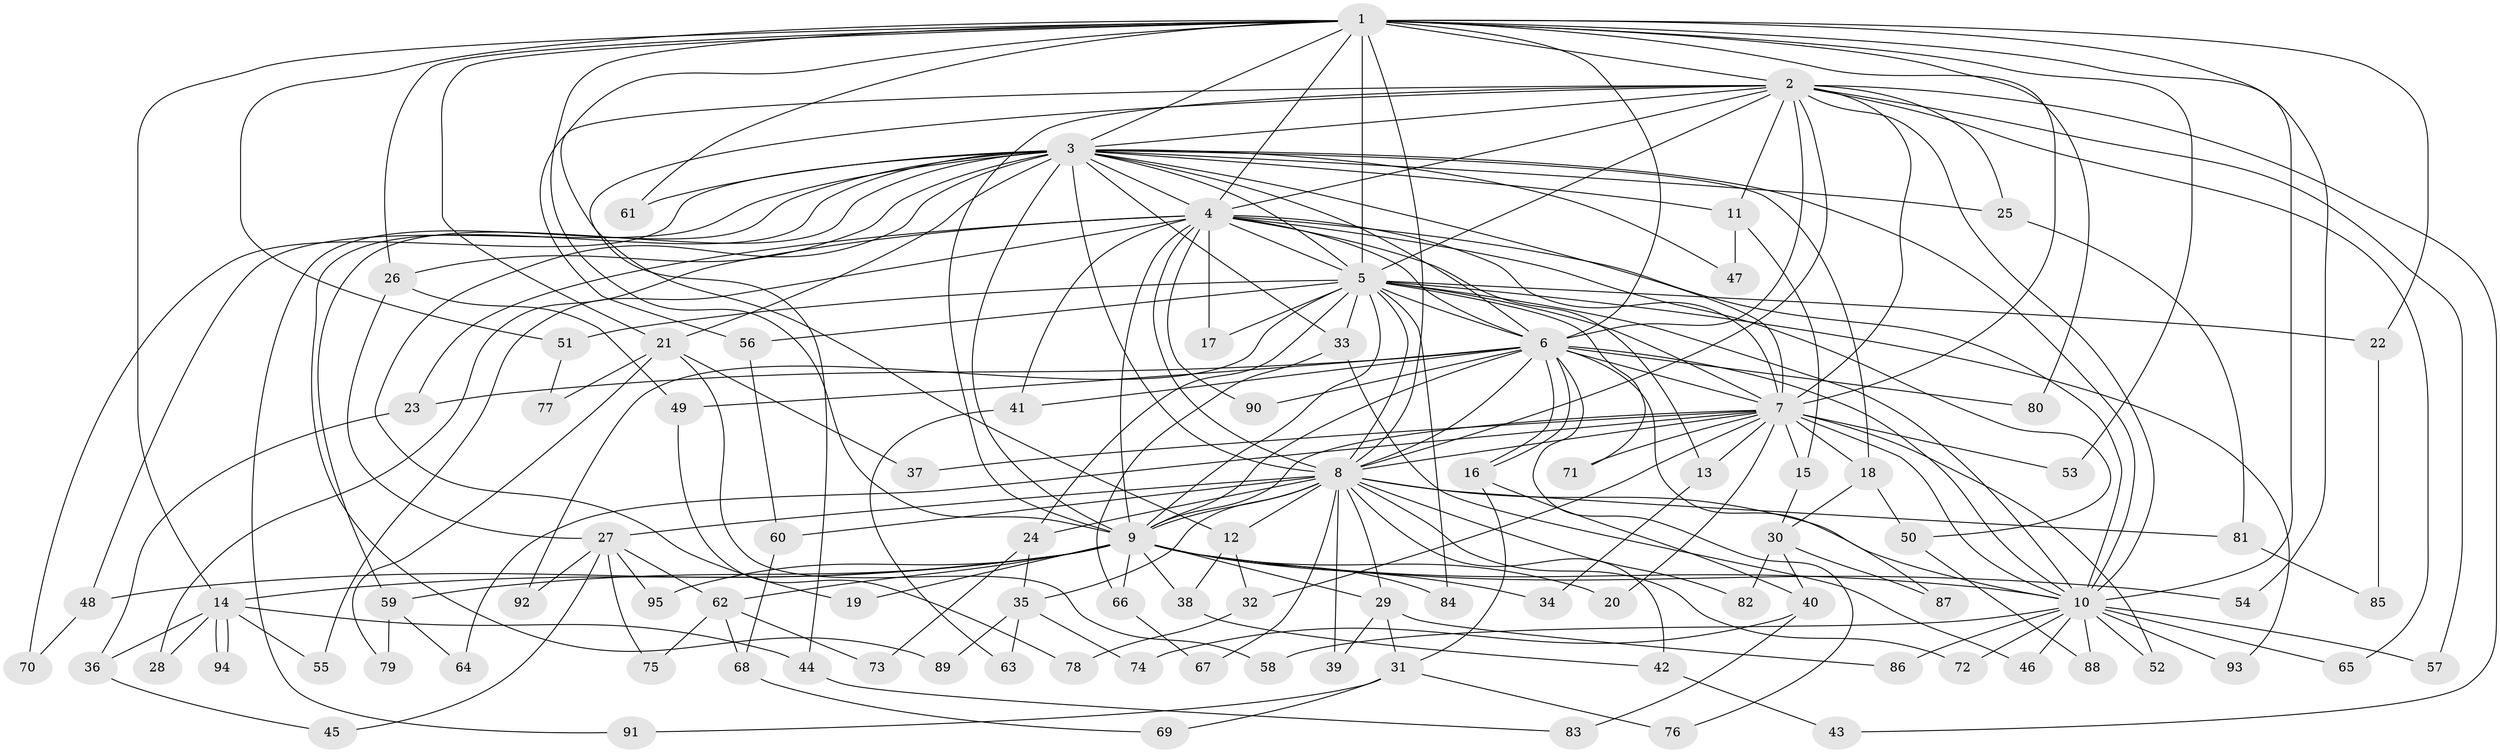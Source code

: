 // Generated by graph-tools (version 1.1) at 2025/11/02/27/25 16:11:06]
// undirected, 95 vertices, 215 edges
graph export_dot {
graph [start="1"]
  node [color=gray90,style=filled];
  1;
  2;
  3;
  4;
  5;
  6;
  7;
  8;
  9;
  10;
  11;
  12;
  13;
  14;
  15;
  16;
  17;
  18;
  19;
  20;
  21;
  22;
  23;
  24;
  25;
  26;
  27;
  28;
  29;
  30;
  31;
  32;
  33;
  34;
  35;
  36;
  37;
  38;
  39;
  40;
  41;
  42;
  43;
  44;
  45;
  46;
  47;
  48;
  49;
  50;
  51;
  52;
  53;
  54;
  55;
  56;
  57;
  58;
  59;
  60;
  61;
  62;
  63;
  64;
  65;
  66;
  67;
  68;
  69;
  70;
  71;
  72;
  73;
  74;
  75;
  76;
  77;
  78;
  79;
  80;
  81;
  82;
  83;
  84;
  85;
  86;
  87;
  88;
  89;
  90;
  91;
  92;
  93;
  94;
  95;
  1 -- 2;
  1 -- 3;
  1 -- 4;
  1 -- 5;
  1 -- 6;
  1 -- 7;
  1 -- 8;
  1 -- 9;
  1 -- 10;
  1 -- 12;
  1 -- 14;
  1 -- 21;
  1 -- 22;
  1 -- 26;
  1 -- 51;
  1 -- 53;
  1 -- 54;
  1 -- 61;
  1 -- 80;
  2 -- 3;
  2 -- 4;
  2 -- 5;
  2 -- 6;
  2 -- 7;
  2 -- 8;
  2 -- 9;
  2 -- 10;
  2 -- 11;
  2 -- 25;
  2 -- 43;
  2 -- 44;
  2 -- 56;
  2 -- 57;
  2 -- 65;
  3 -- 4;
  3 -- 5;
  3 -- 6;
  3 -- 7;
  3 -- 8;
  3 -- 9;
  3 -- 10;
  3 -- 11;
  3 -- 18;
  3 -- 19;
  3 -- 21;
  3 -- 25;
  3 -- 26;
  3 -- 33;
  3 -- 47;
  3 -- 48;
  3 -- 59;
  3 -- 61;
  3 -- 70;
  3 -- 89;
  3 -- 91;
  4 -- 5;
  4 -- 6;
  4 -- 7;
  4 -- 8;
  4 -- 9;
  4 -- 10;
  4 -- 13;
  4 -- 17;
  4 -- 23;
  4 -- 28;
  4 -- 41;
  4 -- 50;
  4 -- 55;
  4 -- 90;
  5 -- 6;
  5 -- 7;
  5 -- 8;
  5 -- 9;
  5 -- 10;
  5 -- 17;
  5 -- 22;
  5 -- 24;
  5 -- 33;
  5 -- 51;
  5 -- 56;
  5 -- 71;
  5 -- 84;
  5 -- 92;
  5 -- 93;
  6 -- 7;
  6 -- 8;
  6 -- 9;
  6 -- 10;
  6 -- 16;
  6 -- 16;
  6 -- 23;
  6 -- 41;
  6 -- 49;
  6 -- 76;
  6 -- 80;
  6 -- 87;
  6 -- 90;
  7 -- 8;
  7 -- 9;
  7 -- 10;
  7 -- 13;
  7 -- 15;
  7 -- 18;
  7 -- 20;
  7 -- 32;
  7 -- 37;
  7 -- 52;
  7 -- 53;
  7 -- 64;
  7 -- 71;
  8 -- 9;
  8 -- 10;
  8 -- 12;
  8 -- 24;
  8 -- 27;
  8 -- 29;
  8 -- 35;
  8 -- 39;
  8 -- 42;
  8 -- 60;
  8 -- 67;
  8 -- 72;
  8 -- 81;
  8 -- 82;
  9 -- 10;
  9 -- 14;
  9 -- 19;
  9 -- 20;
  9 -- 29;
  9 -- 34;
  9 -- 38;
  9 -- 48;
  9 -- 54;
  9 -- 59;
  9 -- 62;
  9 -- 66;
  9 -- 84;
  9 -- 95;
  10 -- 46;
  10 -- 52;
  10 -- 57;
  10 -- 58;
  10 -- 65;
  10 -- 72;
  10 -- 86;
  10 -- 88;
  10 -- 93;
  11 -- 15;
  11 -- 47;
  12 -- 32;
  12 -- 38;
  13 -- 34;
  14 -- 28;
  14 -- 36;
  14 -- 44;
  14 -- 55;
  14 -- 94;
  14 -- 94;
  15 -- 30;
  16 -- 31;
  16 -- 40;
  18 -- 30;
  18 -- 50;
  21 -- 37;
  21 -- 58;
  21 -- 77;
  21 -- 79;
  22 -- 85;
  23 -- 36;
  24 -- 35;
  24 -- 73;
  25 -- 81;
  26 -- 27;
  26 -- 49;
  27 -- 45;
  27 -- 62;
  27 -- 75;
  27 -- 92;
  27 -- 95;
  29 -- 31;
  29 -- 39;
  29 -- 86;
  30 -- 40;
  30 -- 82;
  30 -- 87;
  31 -- 69;
  31 -- 76;
  31 -- 91;
  32 -- 78;
  33 -- 46;
  33 -- 66;
  35 -- 63;
  35 -- 74;
  35 -- 89;
  36 -- 45;
  38 -- 42;
  40 -- 74;
  40 -- 83;
  41 -- 63;
  42 -- 43;
  44 -- 83;
  48 -- 70;
  49 -- 78;
  50 -- 88;
  51 -- 77;
  56 -- 60;
  59 -- 64;
  59 -- 79;
  60 -- 68;
  62 -- 68;
  62 -- 73;
  62 -- 75;
  66 -- 67;
  68 -- 69;
  81 -- 85;
}
